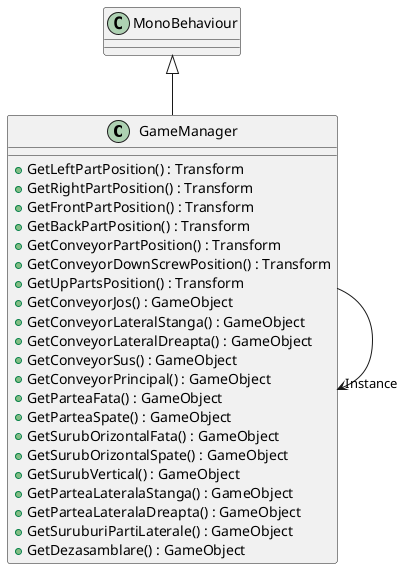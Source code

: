 @startuml
class GameManager {
    + GetLeftPartPosition() : Transform
    + GetRightPartPosition() : Transform
    + GetFrontPartPosition() : Transform
    + GetBackPartPosition() : Transform
    + GetConveyorPartPosition() : Transform
    + GetConveyorDownScrewPosition() : Transform
    + GetUpPartsPosition() : Transform
    + GetConveyorJos() : GameObject
    + GetConveyorLateralStanga() : GameObject
    + GetConveyorLateralDreapta() : GameObject
    + GetConveyorSus() : GameObject
    + GetConveyorPrincipal() : GameObject
    + GetParteaFata() : GameObject
    + GetParteaSpate() : GameObject
    + GetSurubOrizontalFata() : GameObject
    + GetSurubOrizontalSpate() : GameObject
    + GetSurubVertical() : GameObject
    + GetParteaLateralaStanga() : GameObject
    + GetParteaLateralaDreapta() : GameObject
    + GetSuruburiPartiLaterale() : GameObject
    + GetDezasamblare() : GameObject
}
MonoBehaviour <|-- GameManager
GameManager --> "Instance" GameManager
@enduml
